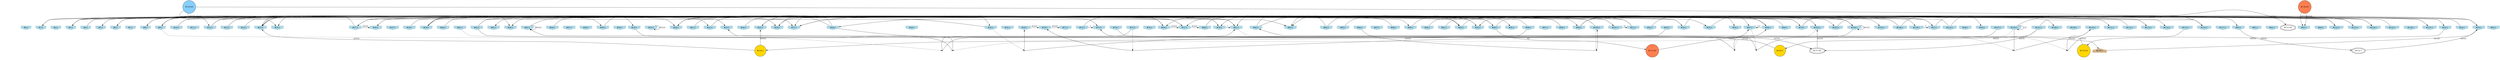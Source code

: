 digraph G {
node[shape = circle]
rankInputs [style = invisible]
rankOutputs [style = invisible]
rankInputs -> rankOutputs [color=invis]
0 [label="#0:1", style = filled, shape = invhouse, color=lightblue]
1 [label="#1:1", style = filled, shape = invhouse, color=lightblue]
2 [label="#2:1", style = filled, shape = invhouse, color=lightblue]
3 [label="#3:1", style = filled, shape = invhouse, color=lightblue]
4 [label="#4:1", style = filled, shape = invhouse, color=lightblue]
5 [label="#5:1", style = filled, shape = invhouse, color=lightblue]
6 [label="#6:1", style = filled, shape = invhouse, color=lightblue]
7 [label="#7:1", style = filled, shape = invhouse, color=lightblue]
8 [label="#8:1", style = filled, shape = invhouse, color=lightblue]
9 [label="#9:1", style = filled, shape = invhouse, color=lightblue]
10 [label="#10:1", style = filled, shape = invhouse, color=lightblue]
11 [label="#11:1", style = filled, shape = invhouse, color=lightblue]
12 [label="#12:1", style = filled, shape = invhouse, color=lightblue]
13 [label="#13:1", style = filled, shape = invhouse, color=lightblue]
14 [label="#14:1", style = filled, shape = invhouse, color=lightblue]
15 [label="#15:1", style = filled, shape = invhouse, color=lightblue]
16 [label="#16:1", style = filled, shape = invhouse, color=lightblue]
17 [label="#17:1", style = filled, shape = invhouse, color=lightblue]
18 [label="#18:1", style = filled, shape = invhouse, color=lightblue]
19 [label="#19:1", style = filled, shape = invhouse, color=lightblue]
20 [label="#20:1", style = filled, shape = invhouse, color=lightblue]
21 [label="#21:1", style = filled, shape = invhouse, color=lightblue]
22 [label="#22:1", style = filled, shape = invhouse, color=lightblue]
23 [label="#23:1", style = filled, shape = invhouse, color=lightblue]
24 [label="#24:1", style = filled, shape = invhouse, color=lightblue]
25 [label="#25:1", style = filled, shape = invhouse, color=lightblue]
26 [label="#26:1", style = filled, shape = invhouse, color=lightblue]
27 [label="#27:1", style = filled, shape = invhouse, color=lightblue]
28 [label="#28:1", style = filled, shape = invhouse, color=lightblue]
29 [label="#29:1", style = filled, shape = invhouse, color=lightblue]
30 [label="#30:1", style = filled, shape = invhouse, color=lightblue]
31 [label="#31:1", style = filled, shape = invhouse, color=lightblue]
32 [label="#32:1", style = filled, shape = invhouse, color=lightblue]
33 [label="#33:1", style = filled, shape = invhouse, color=lightblue]
34 [label="#34:1", style = filled, shape = invhouse, color=lightblue]
35 [label="#35:1", style = filled, shape = invhouse, color=lightblue]
36 [label="#36:1", style = filled, shape = invhouse, color=lightblue]
37 [label="#37:1", style = filled, shape = invhouse, color=lightblue]
38 [label="#38:1", style = filled, shape = invhouse, color=lightblue]
39 [label="#39:1", style = filled, shape = invhouse, color=lightblue]
40 [label="#40:1", style = filled, shape = invhouse, color=lightblue]
41 [label="#41:1", style = filled, shape = invhouse, color=lightblue]
42 [label="#42:1", style = filled, shape = invhouse, color=lightblue]
43 [label="#43:1", style = filled, shape = invhouse, color=lightblue]
44 [label="#44:1", style = filled, shape = invhouse, color=lightblue]
45 [label="#45:1", style = filled, shape = invhouse, color=lightblue]
46 [label="#46:1", style = filled, shape = invhouse, color=lightblue]
47 [label="#47:1", style = filled, shape = invhouse, color=lightblue]
48 [label="#48:1", style = filled, shape = invhouse, color=lightblue]
49 [label="#49:1", style = filled, shape = invhouse, color=lightblue]
50 [label="#50:1", style = filled, shape = invhouse, color=lightblue]
51 [label="#51:1", style = filled, shape = invhouse, color=lightblue]
52 [label="#52:1", style = filled, shape = invhouse, color=lightblue]
53 [label="#53:1", style = filled, shape = invhouse, color=lightblue]
54 [label="#54:1", style = filled, shape = invhouse, color=lightblue]
55 [label="#55:1", style = filled, shape = invhouse, color=lightblue]
56 [label="#56:1", style = filled, shape = invhouse, color=lightblue]
57 [label="#57:1", style = filled, shape = invhouse, color=lightblue]
58 [label="#58:1", style = filled, shape = invhouse, color=lightblue]
59 [label="#59:1", style = filled, shape = invhouse, color=lightblue]
60 [label="#60:1", style = filled, shape = invhouse, color=lightblue]
61 [label="#61:1", style = filled, shape = invhouse, color=lightblue]
62 [label="#62:1", style = filled, shape = invhouse, color=lightblue]
63 [label="#63:1", style = filled, shape = invhouse, color=lightblue]
64 [label="#64:1", style = filled, shape = invhouse, color=lightblue]
65 [label="#65:1", style = filled, shape = invhouse, color=lightblue]
66 [label="#66:1", style = filled, shape = invhouse, color=lightblue]
67 [label="#67:1", style = filled, shape = invhouse, color=lightblue]
68 [label="#68:1", style = filled, shape = invhouse, color=lightblue]
69 [label="#69:1", style = filled, shape = invhouse, color=lightblue]
70 [label="#70:1", style = filled, shape = invhouse, color=lightblue]
71 [label="#71:1", style = filled, shape = invhouse, color=lightblue]
72 [label="#72:1", style = filled, shape = invhouse, color=lightblue]
73 [label="#73:1", style = filled, shape = invhouse, color=lightblue]
74 [label="#74:1", style = filled, shape = invhouse, color=lightblue]
75 [label="#75:1", style = filled, shape = invhouse, color=lightblue]
76 [label="#76:1", style = filled, shape = invhouse, color=lightblue]
77 [label="#77:1", style = filled, shape = invhouse, color=lightblue]
78 [label="#78:1", style = filled, shape = invhouse, color=lightblue]
79 [label="#79:1", style = filled, shape = invhouse, color=lightblue]
80 [label="#80:1", style = filled, shape = invhouse, color=lightblue]
81 [label="#81:1", style = filled, shape = invhouse, color=lightblue]
82 [label="#82:1", style = filled, shape = invhouse, color=lightblue]
83 [label="#83:1", style = filled, shape = invhouse, color=lightblue]
84 [label="#84:1", style = filled, shape = invhouse, color=lightblue]
85 [label="#85:1", style = filled, shape = invhouse, color=lightblue]
86 [label="#86:1", style = filled, shape = invhouse, color=lightblue]
87 [label="#87:1", style = filled, shape = invhouse, color=lightblue]
88 [label="#88:1", style = filled, shape = invhouse, color=lightblue]
89 [label="#89:1", style = filled, shape = invhouse, color=lightblue]
90 [label="#90:1", style = filled, shape = invhouse, color=lightblue]
91 [label="#91:1", style = filled, shape = invhouse, color=lightblue]
92 [label="#92:1", style = filled, shape = invhouse, color=lightblue]
93 [label="#93:1", style = filled, shape = invhouse, color=lightblue]
94 [label="#94:1", style = filled, shape = invhouse, color=lightblue]
95 [label="#95:1", style = filled, shape = invhouse, color=lightblue]
96 [label="#96:1", style = filled, shape = invhouse, color=lightblue]
97 [label="#97:1", style = filled, shape = invhouse, color=lightblue]
98 [label="#98:1", style = filled, shape = invhouse, color=lightblue]
99 [label="#99:1", style = filled, shape = invhouse, color=lightblue]
100 [label="#100:1", style = filled, shape = invhouse, color=lightblue]
101 [label="#101:1", style = filled, shape = invhouse, color=lightblue]
102 [label="#102:1", style = filled, shape = invhouse, color=lightblue]
103 [label="#103:1", style = filled, shape = invhouse, color=lightblue]
104 [label="#104:1", style = filled, shape = invhouse, color=lightblue]
105 [label="#105:1", style = filled, shape = invhouse, color=lightblue]
106 [label="#106:1", style = filled, shape = invhouse, color=lightblue]
107 [label="#107:1", style = filled, shape = invhouse, color=lightblue]
108 [label="#108:1", style = filled, shape = invhouse, color=lightblue]
109 [label="#109:1", style = filled, shape = invhouse, color=lightblue]
110 [label="#110:1", style = filled, shape = invhouse, color=lightblue]
111 [label="#111:1", style = filled, shape = invhouse, color=lightblue]
112 [label="#112:1", style = filled, shape = invhouse, color=lightblue]
113 [label="#113:1", style = filled, shape = invhouse, color=lightblue]
114 [label="#114:1", style = filled, shape = invhouse, color=lightblue]
115 [label="#115:1", style = filled, shape = invhouse, color=lightblue]
116 [label="#116:1", style = filled, shape = invhouse, color=lightblue]
117 [label="#117:1", style = filled, shape = invhouse, color=lightblue]
118 [label="#118:1", style = filled, shape = invhouse, color=lightblue]
119 [label="#119:1", style = filled, shape = invhouse, color=lightblue]
120 [label="#120:1", style = filled, shape = invhouse, color=lightblue]
121 [label="#121:1", style = filled, shape = invhouse, color=lightblue]
122 [label="#122:1", style = filled, shape = invhouse, color=lightblue]
123 [label="#123:1", style = filled, shape = invhouse, color=lightblue]
124 [label="#124:1", style = filled, shape = invhouse, color=lightblue]
125 [label="#125:1", style = filled, shape = invhouse, color=lightblue]
126 [label="#126:1", style = filled, shape = invhouse, color=lightblue]
127 [label="#127:1", style = filled, shape = invhouse, color=lightblue]
128 [label="#128:1", style = filled, shape = house, color=tan]
129 [label="#129:7", style = filled, fillcolor = gold]
130 [label="#130:49", style = filled, fillcolor = lightskyblue]
131 [label="#131:49", shape = doubleoctagon]
132 [label="#132:7", shape = doubleoctagon]
133 [label="#133:49", style = filled, fillcolor = gold]
134 [label="#134:1", style = filled, fillcolor = gold]
135 [label="#135:49", style = filled, fillcolor = coral]
136 [label="#136:49", style = filled, fillcolor = coral]
137 [label="#137:49", shape = doubleoctagon]
28 -> 128 [label = "65535"]
84 -> 28 [label = "65535"]
132 -> 35 [label = "65535"]
28 -> 25 [label = "65535"]
34 -> 27 [label = "65535"]
91 -> 104 [label = "65535"]
33 -> 133 [label = "65535"]
80 -> 94 [label = "65535"]
45 -> 54 [label = "65535"]
133 -> 82 [label = "65535"]
77 -> 80 [label = "65535"]
17 -> 3 [label = "65535"]
25 -> 30 [label = "65535"]
4 -> 35 [label = "65535"]
51 -> 3 [label = "65535"]
20 -> 113 [label = "65535"]
52 -> 35 [label = "65535"]
139 [shape = point]
81 -> 139 [style = dashed]
120 -> 139 [dir = none]
139 -> 110
78 -> 27 [label = "65535"]
10 -> 70 [label = "65535"]
99 -> 124 [label = "65535"]
129 -> 23 [label = "65535"]
94 -> 77 [label = "65535"]
125 -> 6 [label = "65535"]
3 -> 55 [label = "65535"]
104 -> 36 [label = "65535"]
98 -> 43 [label = "65535"]
13 -> 22 [label = "65535"]
130 -> 16 [label = "65535"]
28 -> 26 [label = "65535"]
55 -> 67 [label = "65535"]
104 -> 104 [label = "65535"]
80 -> 68 [label = "65535"]
106 -> 123 [label = "65535"]
89 -> 92 [label = "65535"]
69 -> 83 [label = "65535"]
122 -> 44 [label = "65535"]
94 -> 118 [label = "65535"]
66 -> 77 [label = "65535"]
53 -> 134 [label = "65535"]
30 -> 1 [label = "65535"]
17 -> 35 [label = "65535"]
130 -> 83 [label = "65535"]
103 -> 116 [label = "65535"]
106 -> 15 [label = "65535"]
140 [shape = point]
120 -> 140 [style = dashed]
42 -> 140 [dir = none]
140 -> 45
88 -> 81 [label = "65535"]
135 -> 67 [label = "65535"]
98 -> 17 [label = "65535"]
101 -> 20 [label = "65535"]
24 -> 78 [label = "65535"]
12 -> 26 [label = "65535"]
130 -> 131 [label = "65535"]
134 -> 15 [label = "65535"]
60 -> 132 [label = "65535"]
99 -> 33 [label = "65535"]
127 -> 6 [label = "65535"]
4 -> 122 [label = "65535"]
8 -> 92 [label = "65535"]
96 -> 9 [label = "65535"]
39 -> 49 [label = "65535"]
85 -> 57 [label = "32767"]
12 -> 73 [label = "65535"]
51 -> 66 [label = "65535"]
100 -> 20 [label = "16383"]
79 -> 71 [label = "65535"]
121 -> 129 [label = "65535"]
3 -> 99 [label = "65535"]
82 -> 104 [label = "65535"]
141 [shape = point]
30 -> 141 [style = dashed]
96 -> 141 [dir = none]
141 -> 32
142 [shape = point]
41 -> 142 [style = dashed]
75 -> 142 [dir = none]
142 -> 81
121 -> 116 [label = "65535"]
70 -> 59 [label = "65535"]
143 [shape = point]
9 -> 143 [style = dashed]
115 -> 143 [dir = none]
143 -> 110
12 -> 81 [label = "65535"]
68 -> 67 [label = "127"]
17 -> 35 [label = "1"]
19 -> 19 [label = "65535"]
119 -> 36 [label = "65535"]
136 -> 63 [label = "65535"]
82 -> 95 [label = "4095"]
32 -> 79 [label = "65535"]
134 -> 25 [label = "65535"]
144 [shape = point]
100 -> 144 [style = dashed]
86 -> 144 [dir = none]
144 -> 100
1 -> 44 [label = "65535"]
70 -> 124 [label = "2047"]
15 -> 20 [label = "2047"]
100 -> 8 [label = "65535"]
38 -> 122 [label = "1023"]
40 -> 111 [label = "65535"]
106 -> 83 [label = "65535"]
93 -> 56 [label = "1023"]
42 -> 101 [label = "511"]
99 -> 103 [label = "63"]
137 -> 102 [label = "65535"]
74 -> 137 [label = "65535"]
120 -> 120 [label = "127"]
66 -> 16 [label = "65535"]
123 -> 20 [label = "65535"]
13 -> 89 [label = "65535"]
70 -> 8 [label = "65535"]
45 -> 45 [label = "65535"]
21 -> 81 [label = "65535"]
57 -> 127 [label = "127"]
101 -> 51 [label = "31"]
92 -> 104 [label = "65535"]
9 -> 12 [label = "65535"]
54 -> 102 [label = "255"]
39 -> 93 [label = "3"]
22 -> 77 [label = "63"]
27 -> 108 [label = "65535"]
8 -> 27 [label = "255"]
90 -> 57 [label = "63"]
118 -> 57 [label = "3"]
93 -> 78 [label = "127"]
54 -> 15 [label = "65535"]
14 -> 105 [label = "65535"]
78 -> 81 [label = "1"]
145 [shape = point]
67 -> 145 [style = dashed]
107 -> 145 [dir = none]
145 -> 73
9 -> 92 [label = "31"]
94 -> 135 [label = "63"]
112 -> 26 [label = "65535"]
119 -> 116 [label = "65535"]
94 -> 5 [label = "15"]
128 -> 35 [label = "65535"]
51 -> 39 [label = "65535"]
146 [shape = point]
75 -> 146 [style = dashed]
104 -> 146 [dir = none]
146 -> 79
49 -> 77 [label = "65535"]
84 -> 122 [label = "65535"]
121 -> 137 [label = "65535"]
17 -> 36 [label = "65535"]
42 -> 102 [label = "65535"]
136 -> 63 [label = "65535"]
72 -> 73 [label = "3"]
120 -> 60 [label = "3"]
46 -> 18 [label = "3"]
3 -> 122 [label = "3"]
10 -> 114 [label = "65535"]
68 -> 93 [label = "65535"]
113 -> 1 [label = "65535"]
72 -> 66 [label = "1"]
147 [shape = point]
102 -> 147 [style = dashed]
18 -> 147 [dir = none]
147 -> 68
15 -> 23 [label = "1"]
{
	rank = same
	rankdir = TB
	rankInputs -> 0 -> 1 -> 2 -> 3 -> 4 -> 5 -> 6 -> 7 -> 8 -> 9 -> 10 -> 11 -> 12 -> 13 -> 14 -> 15 -> 16 -> 17 -> 18 -> 19 -> 20 -> 21 -> 22 -> 23 -> 24 -> 25 -> 26 -> 27 -> 28 -> 29 -> 30 -> 31 -> 32 -> 33 -> 34 -> 35 -> 36 -> 37 -> 38 -> 39 -> 40 -> 41 -> 42 -> 43 -> 44 -> 45 -> 46 -> 47 -> 48 -> 49 -> 50 -> 51 -> 52 -> 53 -> 54 -> 55 -> 56 -> 57 -> 58 -> 59 -> 60 -> 61 -> 62 -> 63 -> 64 -> 65 -> 66 -> 67 -> 68 -> 69 -> 70 -> 71 -> 72 -> 73 -> 74 -> 75 -> 76 -> 77 -> 78 -> 79 -> 80 -> 81 -> 82 -> 83 -> 84 -> 85 -> 86 -> 87 -> 88 -> 89 -> 90 -> 91 -> 92 -> 93 -> 94 -> 95 -> 96 -> 97 -> 98 -> 99 -> 100 -> 101 -> 102 -> 103 -> 104 -> 105 -> 106 -> 107 -> 108 -> 109 -> 110 -> 111 -> 112 -> 113 -> 114 -> 115 -> 116 -> 117 -> 118 -> 119 -> 120 -> 121 -> 122 -> 123 -> 124 -> 125 -> 126 -> 127 [style = invis]
}
{
	rank = same
	rankdir = TB
	rankOutputs -> 128 [style = invis]
}
}
